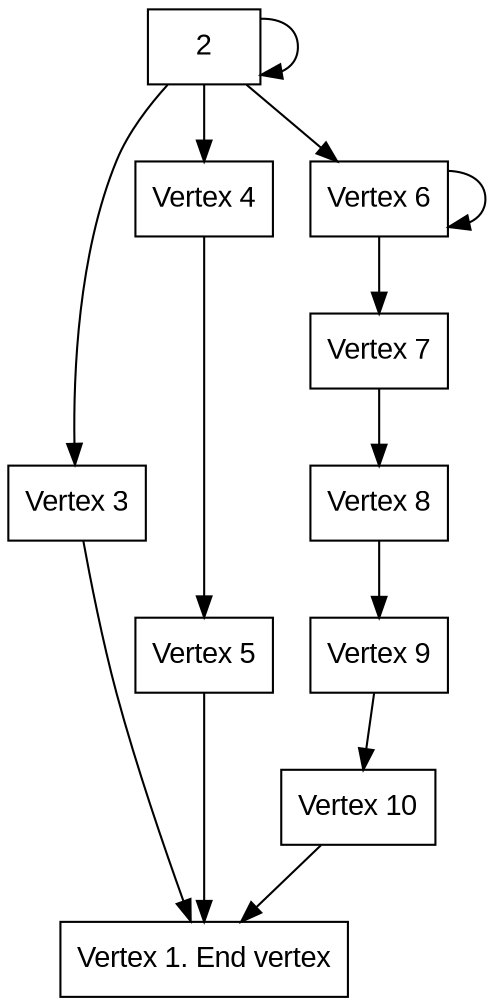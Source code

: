 digraph  D {

node [shape=record fontname=Arial];

3 [label="Vertex 3"]
4 [label="Vertex 4"]
6 [label="Vertex 6"]
5 [label="Vertex 5"]
7 [label="Vertex 7"]
8 [label="Vertex 8"]
9 [label="Vertex 9"]
10 [label="Vertex 10"]
1 [label="Vertex 1. End vertex"]


2 -> 2, 3, 4, 6
3 -> 1
4 -> 5
6 -> 6, 7
5 -> 1
7 -> 8
8 -> 9
9 -> 10
10 -> 1


}
